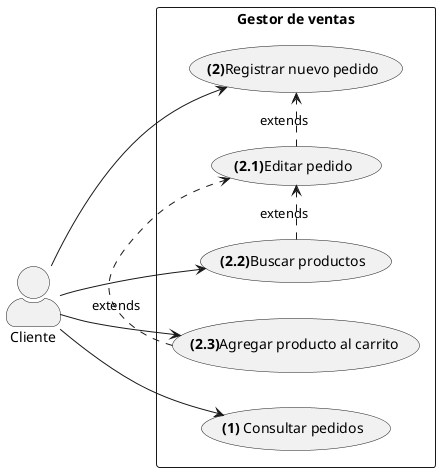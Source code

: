 @startuml ventas
left to right direction
skinparam actorStyle awesome

actor Cliente as cliente

rectangle "Gestor de ventas" {
  usecase "<b>(1)</b> Consultar pedidos" as consultarPedidos
  usecase "<b>(2)</b>Registrar nuevo pedido" as registrarPedido
  usecase "<b>(2.1)</b>Editar pedido" as editarPedido
  usecase "<b>(2.2)</b>Buscar productos" as buscarProductos
  usecase "<b>(2.3)</b>Agregar producto al carrito" as agregarProducto
}

editarPedido .> registrarPedido: extends
buscarProductos .> editarPedido: extends
agregarProducto .> editarPedido: extends

cliente --> consultarPedidos
cliente --> registrarPedido
cliente --> buscarProductos
cliente --> agregarProducto

@enduml